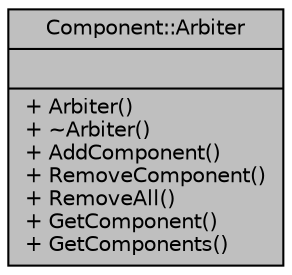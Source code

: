 digraph "Component::Arbiter"
{
  edge [fontname="Helvetica",fontsize="10",labelfontname="Helvetica",labelfontsize="10"];
  node [fontname="Helvetica",fontsize="10",shape=record];
  Node1 [label="{Component::Arbiter\n||+ Arbiter()\l+ ~Arbiter()\l+ AddComponent()\l+ RemoveComponent()\l+ RemoveAll()\l+ GetComponent()\l+ GetComponents()\l}",height=0.2,width=0.4,color="black", fillcolor="grey75", style="filled", fontcolor="black"];
}
